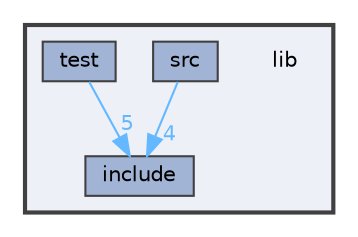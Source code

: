 digraph "lib"
{
 // LATEX_PDF_SIZE
  bgcolor="transparent";
  edge [fontname=Helvetica,fontsize=10,labelfontname=Helvetica,labelfontsize=10];
  node [fontname=Helvetica,fontsize=10,shape=box,height=0.2,width=0.4];
  compound=true
  subgraph clusterdir_97aefd0d527b934f1d99a682da8fe6a9 {
    graph [ bgcolor="#edf0f7", pencolor="grey25", label="", fontname=Helvetica,fontsize=10 style="filled,bold", URL="dir_97aefd0d527b934f1d99a682da8fe6a9.html",tooltip=""]
    dir_97aefd0d527b934f1d99a682da8fe6a9 [shape=plaintext, label="lib"];
  dir_5a30104352ef4255dc24354b02eb2d20 [label="include", fillcolor="#a2b4d6", color="grey25", style="filled", URL="dir_5a30104352ef4255dc24354b02eb2d20.html",tooltip=""];
  dir_a065c5f60305fee3569f887679366939 [label="src", fillcolor="#a2b4d6", color="grey25", style="filled", URL="dir_a065c5f60305fee3569f887679366939.html",tooltip=""];
  dir_8b9db0be09d875f52c8b0c21d8fe276e [label="test", fillcolor="#a2b4d6", color="grey25", style="filled", URL="dir_8b9db0be09d875f52c8b0c21d8fe276e.html",tooltip=""];
  }
  dir_a065c5f60305fee3569f887679366939->dir_5a30104352ef4255dc24354b02eb2d20 [headlabel="4", labeldistance=1.5 headhref="dir_000019_000011.html" href="dir_000019_000011.html" color="steelblue1" fontcolor="steelblue1"];
  dir_8b9db0be09d875f52c8b0c21d8fe276e->dir_5a30104352ef4255dc24354b02eb2d20 [headlabel="5", labeldistance=1.5 headhref="dir_000020_000011.html" href="dir_000020_000011.html" color="steelblue1" fontcolor="steelblue1"];
}
